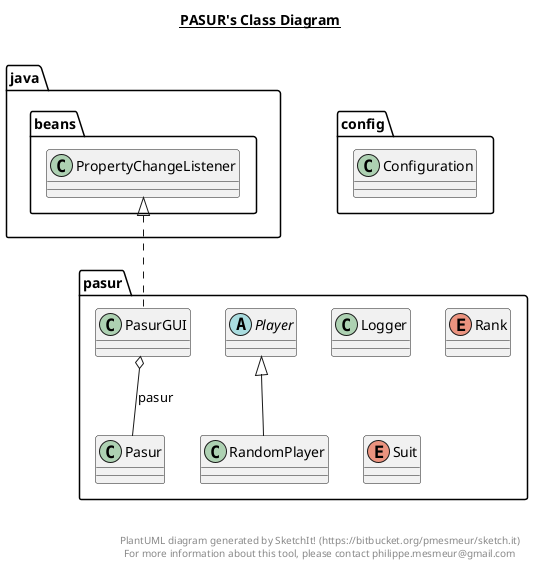 @startuml

title __PASUR's Class Diagram__\n

  namespace config {
    class config.Configuration {
    }
  }
  

  namespace pasur {
    class pasur.Logger {
    }
  }
  

  namespace pasur {
    class pasur.Pasur {
    }
  }
  

  namespace pasur {
    class pasur.PasurGUI {
    }
  }
  

  namespace pasur {
    abstract class pasur.Player {
    }
  }
  

  namespace pasur {
    class pasur.RandomPlayer {
    }
  }
  

  namespace pasur {
    enum Rank {
    }
  }
  

  namespace pasur {
    enum Suit {
    }
  }
  

  pasur.PasurGUI .up.|> java.beans.PropertyChangeListener
  pasur.PasurGUI o-- pasur.Pasur : pasur
  pasur.RandomPlayer -up-|> pasur.Player


right footer


PlantUML diagram generated by SketchIt! (https://bitbucket.org/pmesmeur/sketch.it)
For more information about this tool, please contact philippe.mesmeur@gmail.com
endfooter

@enduml
